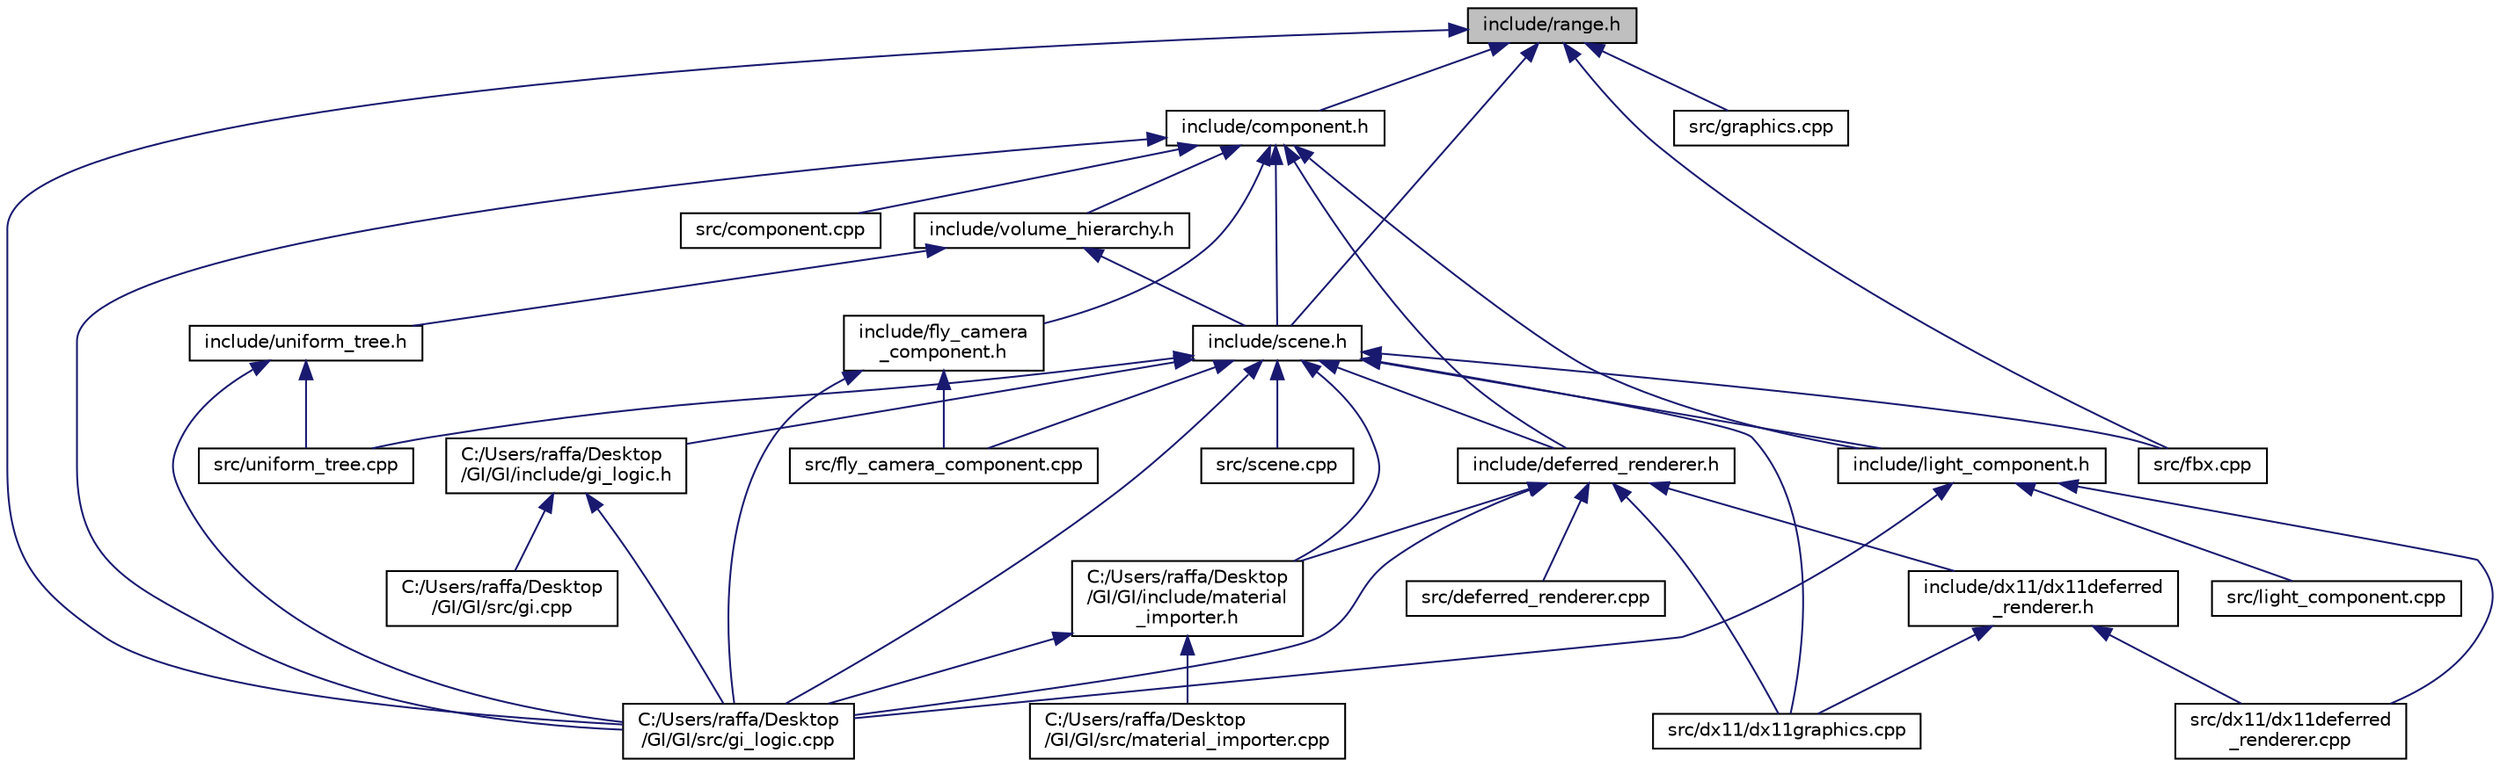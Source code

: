 digraph "include/range.h"
{
  edge [fontname="Helvetica",fontsize="10",labelfontname="Helvetica",labelfontsize="10"];
  node [fontname="Helvetica",fontsize="10",shape=record];
  Node1 [label="include/range.h",height=0.2,width=0.4,color="black", fillcolor="grey75", style="filled", fontcolor="black"];
  Node1 -> Node2 [dir="back",color="midnightblue",fontsize="10",style="solid",fontname="Helvetica"];
  Node2 [label="C:/Users/raffa/Desktop\l/GI/GI/src/gi_logic.cpp",height=0.2,width=0.4,color="black", fillcolor="white", style="filled",URL="$gi__logic_8cpp.html"];
  Node1 -> Node3 [dir="back",color="midnightblue",fontsize="10",style="solid",fontname="Helvetica"];
  Node3 [label="include/component.h",height=0.2,width=0.4,color="black", fillcolor="white", style="filled",URL="$component_8h.html",tooltip="Component-based entity classes and methods. "];
  Node3 -> Node2 [dir="back",color="midnightblue",fontsize="10",style="solid",fontname="Helvetica"];
  Node3 -> Node4 [dir="back",color="midnightblue",fontsize="10",style="solid",fontname="Helvetica"];
  Node4 [label="include/deferred_renderer.h",height=0.2,width=0.4,color="black", fillcolor="white", style="filled",URL="$deferred__renderer_8h.html",tooltip="Deferred rendering classes. "];
  Node4 -> Node5 [dir="back",color="midnightblue",fontsize="10",style="solid",fontname="Helvetica"];
  Node5 [label="C:/Users/raffa/Desktop\l/GI/GI/include/material\l_importer.h",height=0.2,width=0.4,color="black", fillcolor="white", style="filled",URL="$material__importer_8h.html",tooltip="Class to handle the material import. "];
  Node5 -> Node2 [dir="back",color="midnightblue",fontsize="10",style="solid",fontname="Helvetica"];
  Node5 -> Node6 [dir="back",color="midnightblue",fontsize="10",style="solid",fontname="Helvetica"];
  Node6 [label="C:/Users/raffa/Desktop\l/GI/GI/src/material_importer.cpp",height=0.2,width=0.4,color="black", fillcolor="white", style="filled",URL="$material__importer_8cpp.html"];
  Node4 -> Node2 [dir="back",color="midnightblue",fontsize="10",style="solid",fontname="Helvetica"];
  Node4 -> Node7 [dir="back",color="midnightblue",fontsize="10",style="solid",fontname="Helvetica"];
  Node7 [label="include/dx11/dx11deferred\l_renderer.h",height=0.2,width=0.4,color="black", fillcolor="white", style="filled",URL="$dx11deferred__renderer_8h.html",tooltip="Deferred rendering classes for DirectX11. "];
  Node7 -> Node8 [dir="back",color="midnightblue",fontsize="10",style="solid",fontname="Helvetica"];
  Node8 [label="src/dx11/dx11deferred\l_renderer.cpp",height=0.2,width=0.4,color="black", fillcolor="white", style="filled",URL="$dx11deferred__renderer_8cpp.html"];
  Node7 -> Node9 [dir="back",color="midnightblue",fontsize="10",style="solid",fontname="Helvetica"];
  Node9 [label="src/dx11/dx11graphics.cpp",height=0.2,width=0.4,color="black", fillcolor="white", style="filled",URL="$dx11graphics_8cpp.html"];
  Node4 -> Node10 [dir="back",color="midnightblue",fontsize="10",style="solid",fontname="Helvetica"];
  Node10 [label="src/deferred_renderer.cpp",height=0.2,width=0.4,color="black", fillcolor="white", style="filled",URL="$deferred__renderer_8cpp.html"];
  Node4 -> Node9 [dir="back",color="midnightblue",fontsize="10",style="solid",fontname="Helvetica"];
  Node3 -> Node11 [dir="back",color="midnightblue",fontsize="10",style="solid",fontname="Helvetica"];
  Node11 [label="include/scene.h",height=0.2,width=0.4,color="black", fillcolor="white", style="filled",URL="$scene_8h.html",tooltip="Defines the base classes used to manage the scene. "];
  Node11 -> Node12 [dir="back",color="midnightblue",fontsize="10",style="solid",fontname="Helvetica"];
  Node12 [label="C:/Users/raffa/Desktop\l/GI/GI/include/gi_logic.h",height=0.2,width=0.4,color="black", fillcolor="white", style="filled",URL="$gi__logic_8h.html"];
  Node12 -> Node13 [dir="back",color="midnightblue",fontsize="10",style="solid",fontname="Helvetica"];
  Node13 [label="C:/Users/raffa/Desktop\l/GI/GI/src/gi.cpp",height=0.2,width=0.4,color="black", fillcolor="white", style="filled",URL="$gi_8cpp.html"];
  Node12 -> Node2 [dir="back",color="midnightblue",fontsize="10",style="solid",fontname="Helvetica"];
  Node11 -> Node5 [dir="back",color="midnightblue",fontsize="10",style="solid",fontname="Helvetica"];
  Node11 -> Node2 [dir="back",color="midnightblue",fontsize="10",style="solid",fontname="Helvetica"];
  Node11 -> Node4 [dir="back",color="midnightblue",fontsize="10",style="solid",fontname="Helvetica"];
  Node11 -> Node14 [dir="back",color="midnightblue",fontsize="10",style="solid",fontname="Helvetica"];
  Node14 [label="include/light_component.h",height=0.2,width=0.4,color="black", fillcolor="white", style="filled",URL="$light__component_8h.html",tooltip="Components used to describe lights. "];
  Node14 -> Node2 [dir="back",color="midnightblue",fontsize="10",style="solid",fontname="Helvetica"];
  Node14 -> Node8 [dir="back",color="midnightblue",fontsize="10",style="solid",fontname="Helvetica"];
  Node14 -> Node15 [dir="back",color="midnightblue",fontsize="10",style="solid",fontname="Helvetica"];
  Node15 [label="src/light_component.cpp",height=0.2,width=0.4,color="black", fillcolor="white", style="filled",URL="$light__component_8cpp.html"];
  Node11 -> Node9 [dir="back",color="midnightblue",fontsize="10",style="solid",fontname="Helvetica"];
  Node11 -> Node16 [dir="back",color="midnightblue",fontsize="10",style="solid",fontname="Helvetica"];
  Node16 [label="src/fbx.cpp",height=0.2,width=0.4,color="black", fillcolor="white", style="filled",URL="$_g_i_lib_2src_2fbx_8cpp.html"];
  Node11 -> Node17 [dir="back",color="midnightblue",fontsize="10",style="solid",fontname="Helvetica"];
  Node17 [label="src/fly_camera_component.cpp",height=0.2,width=0.4,color="black", fillcolor="white", style="filled",URL="$fly__camera__component_8cpp.html"];
  Node11 -> Node18 [dir="back",color="midnightblue",fontsize="10",style="solid",fontname="Helvetica"];
  Node18 [label="src/scene.cpp",height=0.2,width=0.4,color="black", fillcolor="white", style="filled",URL="$scene_8cpp.html"];
  Node11 -> Node19 [dir="back",color="midnightblue",fontsize="10",style="solid",fontname="Helvetica"];
  Node19 [label="src/uniform_tree.cpp",height=0.2,width=0.4,color="black", fillcolor="white", style="filled",URL="$uniform__tree_8cpp.html"];
  Node3 -> Node20 [dir="back",color="midnightblue",fontsize="10",style="solid",fontname="Helvetica"];
  Node20 [label="include/volume_hierarchy.h",height=0.2,width=0.4,color="black", fillcolor="white", style="filled",URL="$volume__hierarchy_8h.html",tooltip="Base file for bounding volume hierarchies. "];
  Node20 -> Node11 [dir="back",color="midnightblue",fontsize="10",style="solid",fontname="Helvetica"];
  Node20 -> Node21 [dir="back",color="midnightblue",fontsize="10",style="solid",fontname="Helvetica"];
  Node21 [label="include/uniform_tree.h",height=0.2,width=0.4,color="black", fillcolor="white", style="filled",URL="$uniform__tree_8h.html"];
  Node21 -> Node2 [dir="back",color="midnightblue",fontsize="10",style="solid",fontname="Helvetica"];
  Node21 -> Node19 [dir="back",color="midnightblue",fontsize="10",style="solid",fontname="Helvetica"];
  Node3 -> Node22 [dir="back",color="midnightblue",fontsize="10",style="solid",fontname="Helvetica"];
  Node22 [label="include/fly_camera\l_component.h",height=0.2,width=0.4,color="black", fillcolor="white", style="filled",URL="$fly__camera__component_8h.html"];
  Node22 -> Node2 [dir="back",color="midnightblue",fontsize="10",style="solid",fontname="Helvetica"];
  Node22 -> Node17 [dir="back",color="midnightblue",fontsize="10",style="solid",fontname="Helvetica"];
  Node3 -> Node14 [dir="back",color="midnightblue",fontsize="10",style="solid",fontname="Helvetica"];
  Node3 -> Node23 [dir="back",color="midnightblue",fontsize="10",style="solid",fontname="Helvetica"];
  Node23 [label="src/component.cpp",height=0.2,width=0.4,color="black", fillcolor="white", style="filled",URL="$component_8cpp.html"];
  Node1 -> Node11 [dir="back",color="midnightblue",fontsize="10",style="solid",fontname="Helvetica"];
  Node1 -> Node16 [dir="back",color="midnightblue",fontsize="10",style="solid",fontname="Helvetica"];
  Node1 -> Node24 [dir="back",color="midnightblue",fontsize="10",style="solid",fontname="Helvetica"];
  Node24 [label="src/graphics.cpp",height=0.2,width=0.4,color="black", fillcolor="white", style="filled",URL="$graphics_8cpp.html"];
}
